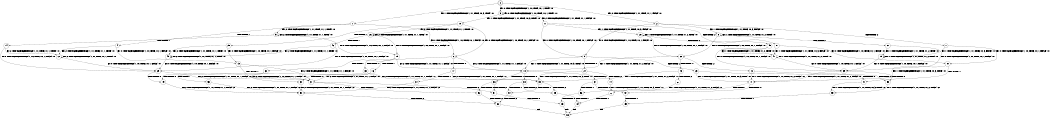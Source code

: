 digraph BCG {
size = "7, 10.5";
center = TRUE;
node [shape = circle];
0 [peripheries = 2];
0 -> 1 [label = "EX !1 !ATOMIC_EXCH_BRANCH (1, +1, TRUE, +0, 3, TRUE) !:0:"];
0 -> 2 [label = "EX !2 !ATOMIC_EXCH_BRANCH (1, +1, TRUE, +1, 1, FALSE) !:0:"];
0 -> 3 [label = "EX !0 !ATOMIC_EXCH_BRANCH (1, +0, TRUE, +0, 1, TRUE) !:0:"];
1 -> 4 [label = "TERMINATE !1"];
1 -> 5 [label = "EX !2 !ATOMIC_EXCH_BRANCH (1, +1, TRUE, +1, 1, TRUE) !:0:"];
1 -> 6 [label = "EX !0 !ATOMIC_EXCH_BRANCH (1, +0, TRUE, +0, 1, FALSE) !:0:"];
2 -> 7 [label = "TERMINATE !2"];
2 -> 8 [label = "EX !1 !ATOMIC_EXCH_BRANCH (1, +1, TRUE, +0, 3, FALSE) !:0:"];
2 -> 9 [label = "EX !0 !ATOMIC_EXCH_BRANCH (1, +0, TRUE, +0, 1, FALSE) !:0:"];
3 -> 10 [label = "EX !1 !ATOMIC_EXCH_BRANCH (1, +1, TRUE, +0, 3, TRUE) !:0:"];
3 -> 11 [label = "EX !2 !ATOMIC_EXCH_BRANCH (1, +1, TRUE, +1, 1, FALSE) !:0:"];
3 -> 3 [label = "EX !0 !ATOMIC_EXCH_BRANCH (1, +0, TRUE, +0, 1, TRUE) !:0:"];
4 -> 12 [label = "EX !2 !ATOMIC_EXCH_BRANCH (1, +1, TRUE, +1, 1, TRUE) !:0:"];
4 -> 13 [label = "EX !0 !ATOMIC_EXCH_BRANCH (1, +0, TRUE, +0, 1, FALSE) !:0:"];
5 -> 14 [label = "TERMINATE !1"];
5 -> 15 [label = "EX !0 !ATOMIC_EXCH_BRANCH (1, +0, TRUE, +0, 1, FALSE) !:0:"];
5 -> 5 [label = "EX !2 !ATOMIC_EXCH_BRANCH (1, +1, TRUE, +1, 1, TRUE) !:0:"];
6 -> 16 [label = "TERMINATE !1"];
6 -> 17 [label = "TERMINATE !0"];
6 -> 18 [label = "EX !2 !ATOMIC_EXCH_BRANCH (1, +1, TRUE, +1, 1, FALSE) !:0:"];
7 -> 19 [label = "EX !1 !ATOMIC_EXCH_BRANCH (1, +1, TRUE, +0, 3, FALSE) !:0:"];
7 -> 20 [label = "EX !0 !ATOMIC_EXCH_BRANCH (1, +0, TRUE, +0, 1, FALSE) !:0:"];
8 -> 21 [label = "TERMINATE !2"];
8 -> 22 [label = "EX !0 !ATOMIC_EXCH_BRANCH (1, +0, TRUE, +0, 1, FALSE) !:0:"];
8 -> 8 [label = "EX !1 !ATOMIC_EXCH_BRANCH (1, +1, TRUE, +1, 2, TRUE) !:0:"];
9 -> 23 [label = "TERMINATE !2"];
9 -> 24 [label = "TERMINATE !0"];
9 -> 18 [label = "EX !1 !ATOMIC_EXCH_BRANCH (1, +1, TRUE, +0, 3, TRUE) !:0:"];
10 -> 25 [label = "TERMINATE !1"];
10 -> 26 [label = "EX !2 !ATOMIC_EXCH_BRANCH (1, +1, TRUE, +1, 1, TRUE) !:0:"];
10 -> 6 [label = "EX !0 !ATOMIC_EXCH_BRANCH (1, +0, TRUE, +0, 1, FALSE) !:0:"];
11 -> 27 [label = "TERMINATE !2"];
11 -> 28 [label = "EX !1 !ATOMIC_EXCH_BRANCH (1, +1, TRUE, +0, 3, FALSE) !:0:"];
11 -> 9 [label = "EX !0 !ATOMIC_EXCH_BRANCH (1, +0, TRUE, +0, 1, FALSE) !:0:"];
12 -> 29 [label = "EX !0 !ATOMIC_EXCH_BRANCH (1, +0, TRUE, +0, 1, FALSE) !:0:"];
12 -> 12 [label = "EX !2 !ATOMIC_EXCH_BRANCH (1, +1, TRUE, +1, 1, TRUE) !:0:"];
13 -> 30 [label = "TERMINATE !0"];
13 -> 31 [label = "EX !2 !ATOMIC_EXCH_BRANCH (1, +1, TRUE, +1, 1, FALSE) !:0:"];
14 -> 29 [label = "EX !0 !ATOMIC_EXCH_BRANCH (1, +0, TRUE, +0, 1, FALSE) !:0:"];
14 -> 12 [label = "EX !2 !ATOMIC_EXCH_BRANCH (1, +1, TRUE, +1, 1, TRUE) !:0:"];
15 -> 32 [label = "TERMINATE !1"];
15 -> 33 [label = "TERMINATE !0"];
15 -> 18 [label = "EX !2 !ATOMIC_EXCH_BRANCH (1, +1, TRUE, +1, 1, FALSE) !:0:"];
16 -> 30 [label = "TERMINATE !0"];
16 -> 31 [label = "EX !2 !ATOMIC_EXCH_BRANCH (1, +1, TRUE, +1, 1, FALSE) !:0:"];
17 -> 34 [label = "TERMINATE !1"];
17 -> 35 [label = "EX !2 !ATOMIC_EXCH_BRANCH (1, +1, TRUE, +1, 1, FALSE) !:1:"];
18 -> 36 [label = "TERMINATE !1"];
18 -> 37 [label = "TERMINATE !2"];
18 -> 38 [label = "TERMINATE !0"];
19 -> 39 [label = "EX !0 !ATOMIC_EXCH_BRANCH (1, +0, TRUE, +0, 1, FALSE) !:0:"];
19 -> 19 [label = "EX !1 !ATOMIC_EXCH_BRANCH (1, +1, TRUE, +1, 2, TRUE) !:0:"];
20 -> 40 [label = "TERMINATE !0"];
20 -> 41 [label = "EX !1 !ATOMIC_EXCH_BRANCH (1, +1, TRUE, +0, 3, TRUE) !:0:"];
21 -> 39 [label = "EX !0 !ATOMIC_EXCH_BRANCH (1, +0, TRUE, +0, 1, FALSE) !:0:"];
21 -> 19 [label = "EX !1 !ATOMIC_EXCH_BRANCH (1, +1, TRUE, +1, 2, TRUE) !:0:"];
22 -> 42 [label = "TERMINATE !2"];
22 -> 43 [label = "TERMINATE !0"];
22 -> 18 [label = "EX !1 !ATOMIC_EXCH_BRANCH (1, +1, TRUE, +1, 2, FALSE) !:0:"];
23 -> 40 [label = "TERMINATE !0"];
23 -> 41 [label = "EX !1 !ATOMIC_EXCH_BRANCH (1, +1, TRUE, +0, 3, TRUE) !:0:"];
24 -> 44 [label = "TERMINATE !2"];
24 -> 35 [label = "EX !1 !ATOMIC_EXCH_BRANCH (1, +1, TRUE, +0, 3, TRUE) !:1:"];
25 -> 45 [label = "EX !2 !ATOMIC_EXCH_BRANCH (1, +1, TRUE, +1, 1, TRUE) !:0:"];
25 -> 13 [label = "EX !0 !ATOMIC_EXCH_BRANCH (1, +0, TRUE, +0, 1, FALSE) !:0:"];
26 -> 46 [label = "TERMINATE !1"];
26 -> 26 [label = "EX !2 !ATOMIC_EXCH_BRANCH (1, +1, TRUE, +1, 1, TRUE) !:0:"];
26 -> 15 [label = "EX !0 !ATOMIC_EXCH_BRANCH (1, +0, TRUE, +0, 1, FALSE) !:0:"];
27 -> 47 [label = "EX !1 !ATOMIC_EXCH_BRANCH (1, +1, TRUE, +0, 3, FALSE) !:0:"];
27 -> 20 [label = "EX !0 !ATOMIC_EXCH_BRANCH (1, +0, TRUE, +0, 1, FALSE) !:0:"];
28 -> 48 [label = "TERMINATE !2"];
28 -> 28 [label = "EX !1 !ATOMIC_EXCH_BRANCH (1, +1, TRUE, +1, 2, TRUE) !:0:"];
28 -> 22 [label = "EX !0 !ATOMIC_EXCH_BRANCH (1, +0, TRUE, +0, 1, FALSE) !:0:"];
29 -> 49 [label = "TERMINATE !0"];
29 -> 31 [label = "EX !2 !ATOMIC_EXCH_BRANCH (1, +1, TRUE, +1, 1, FALSE) !:0:"];
30 -> 50 [label = "EX !2 !ATOMIC_EXCH_BRANCH (1, +1, TRUE, +1, 1, FALSE) !:2:"];
31 -> 51 [label = "TERMINATE !2"];
31 -> 52 [label = "TERMINATE !0"];
32 -> 49 [label = "TERMINATE !0"];
32 -> 31 [label = "EX !2 !ATOMIC_EXCH_BRANCH (1, +1, TRUE, +1, 1, FALSE) !:0:"];
33 -> 53 [label = "TERMINATE !1"];
33 -> 35 [label = "EX !2 !ATOMIC_EXCH_BRANCH (1, +1, TRUE, +1, 1, FALSE) !:1:"];
34 -> 50 [label = "EX !2 !ATOMIC_EXCH_BRANCH (1, +1, TRUE, +1, 1, FALSE) !:2:"];
35 -> 54 [label = "TERMINATE !1"];
35 -> 55 [label = "TERMINATE !2"];
36 -> 51 [label = "TERMINATE !2"];
36 -> 52 [label = "TERMINATE !0"];
37 -> 56 [label = "TERMINATE !1"];
37 -> 57 [label = "TERMINATE !0"];
38 -> 54 [label = "TERMINATE !1"];
38 -> 55 [label = "TERMINATE !2"];
39 -> 58 [label = "TERMINATE !0"];
39 -> 41 [label = "EX !1 !ATOMIC_EXCH_BRANCH (1, +1, TRUE, +1, 2, FALSE) !:0:"];
40 -> 59 [label = "EX !1 !ATOMIC_EXCH_BRANCH (1, +1, TRUE, +0, 3, TRUE) !:2:"];
41 -> 56 [label = "TERMINATE !1"];
41 -> 57 [label = "TERMINATE !0"];
42 -> 58 [label = "TERMINATE !0"];
42 -> 41 [label = "EX !1 !ATOMIC_EXCH_BRANCH (1, +1, TRUE, +1, 2, FALSE) !:0:"];
43 -> 60 [label = "TERMINATE !2"];
43 -> 35 [label = "EX !1 !ATOMIC_EXCH_BRANCH (1, +1, TRUE, +1, 2, FALSE) !:1:"];
44 -> 61 [label = "EX !1 !ATOMIC_EXCH_BRANCH (1, +1, TRUE, +0, 3, TRUE) !:1:"];
45 -> 45 [label = "EX !2 !ATOMIC_EXCH_BRANCH (1, +1, TRUE, +1, 1, TRUE) !:0:"];
45 -> 29 [label = "EX !0 !ATOMIC_EXCH_BRANCH (1, +0, TRUE, +0, 1, FALSE) !:0:"];
46 -> 45 [label = "EX !2 !ATOMIC_EXCH_BRANCH (1, +1, TRUE, +1, 1, TRUE) !:0:"];
46 -> 29 [label = "EX !0 !ATOMIC_EXCH_BRANCH (1, +0, TRUE, +0, 1, FALSE) !:0:"];
47 -> 47 [label = "EX !1 !ATOMIC_EXCH_BRANCH (1, +1, TRUE, +1, 2, TRUE) !:0:"];
47 -> 39 [label = "EX !0 !ATOMIC_EXCH_BRANCH (1, +0, TRUE, +0, 1, FALSE) !:0:"];
48 -> 47 [label = "EX !1 !ATOMIC_EXCH_BRANCH (1, +1, TRUE, +1, 2, TRUE) !:0:"];
48 -> 39 [label = "EX !0 !ATOMIC_EXCH_BRANCH (1, +0, TRUE, +0, 1, FALSE) !:0:"];
49 -> 50 [label = "EX !2 !ATOMIC_EXCH_BRANCH (1, +1, TRUE, +1, 1, FALSE) !:2:"];
50 -> 62 [label = "TERMINATE !2"];
51 -> 63 [label = "TERMINATE !0"];
52 -> 62 [label = "TERMINATE !2"];
53 -> 50 [label = "EX !2 !ATOMIC_EXCH_BRANCH (1, +1, TRUE, +1, 1, FALSE) !:2:"];
54 -> 62 [label = "TERMINATE !2"];
55 -> 64 [label = "TERMINATE !1"];
56 -> 63 [label = "TERMINATE !0"];
57 -> 65 [label = "TERMINATE !1"];
58 -> 59 [label = "EX !1 !ATOMIC_EXCH_BRANCH (1, +1, TRUE, +1, 2, FALSE) !:2:"];
59 -> 65 [label = "TERMINATE !1"];
60 -> 61 [label = "EX !1 !ATOMIC_EXCH_BRANCH (1, +1, TRUE, +1, 2, FALSE) !:1:"];
61 -> 64 [label = "TERMINATE !1"];
62 -> 66 [label = "exit"];
63 -> 66 [label = "exit"];
64 -> 66 [label = "exit"];
65 -> 66 [label = "exit"];
}
